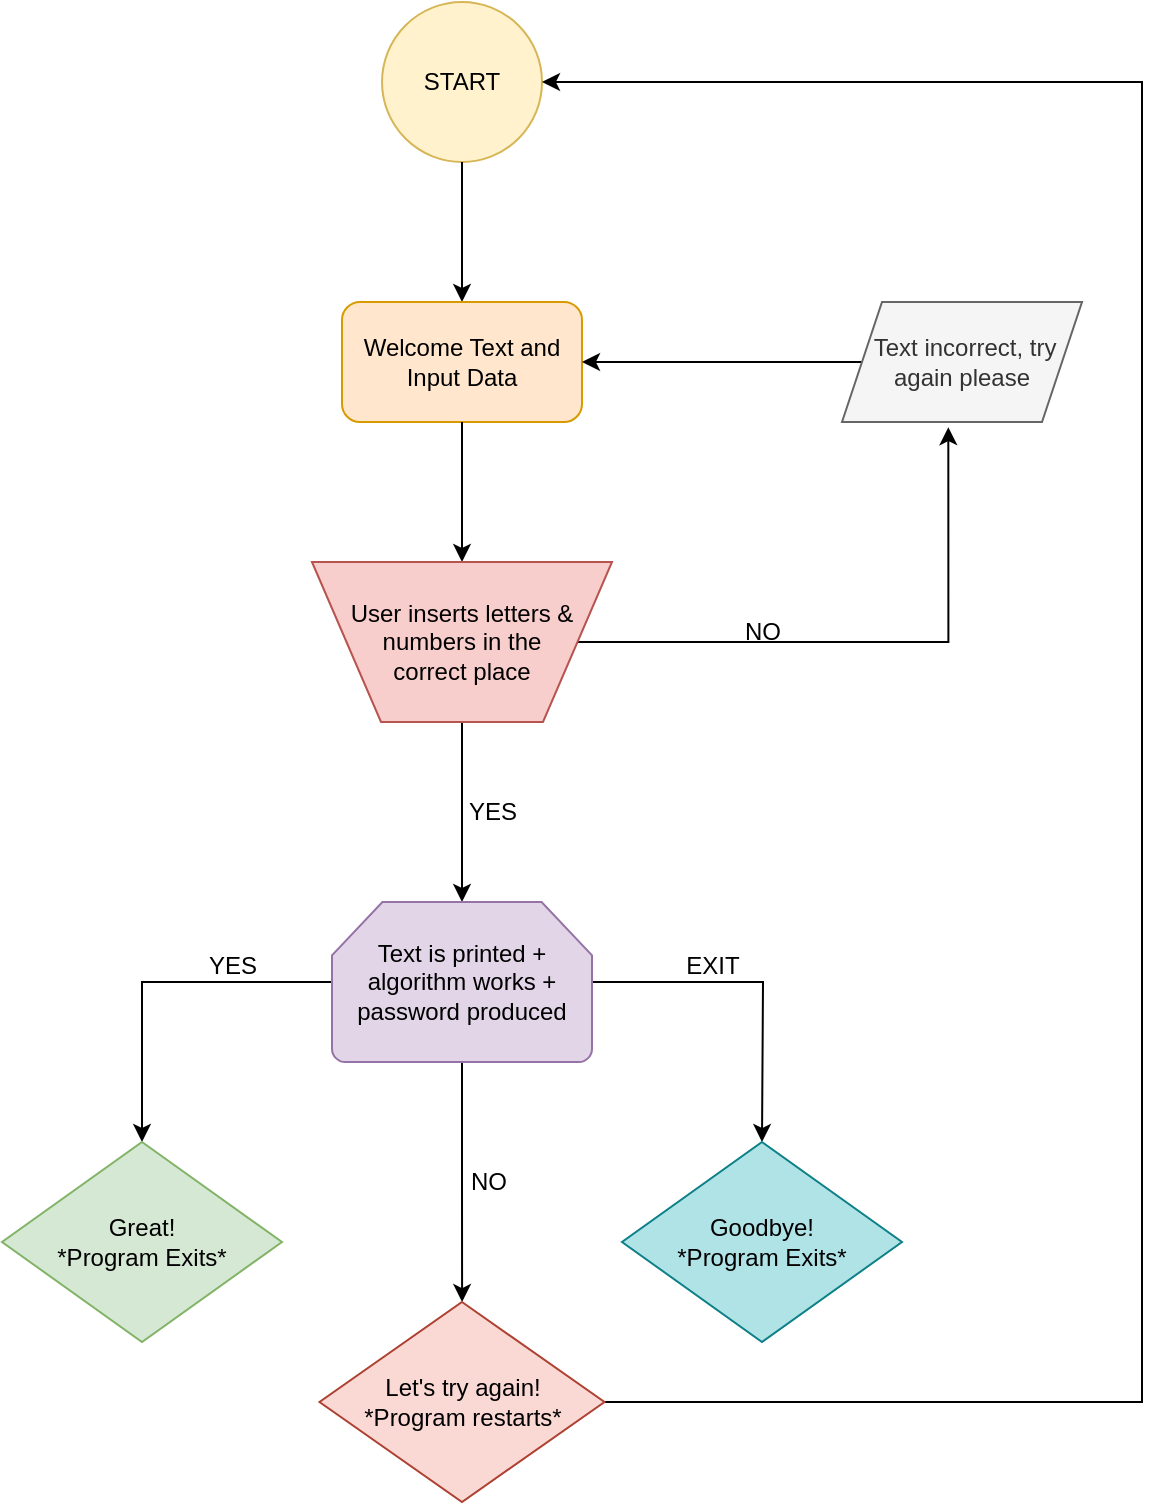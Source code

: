 <mxfile version="20.4.0" type="github">
  <diagram id="C5RBs43oDa-KdzZeNtuy" name="Page-1">
    <mxGraphModel dx="1804" dy="1122" grid="1" gridSize="10" guides="1" tooltips="1" connect="1" arrows="1" fold="1" page="1" pageScale="1" pageWidth="827" pageHeight="1169" math="0" shadow="0">
      <root>
        <mxCell id="WIyWlLk6GJQsqaUBKTNV-0" />
        <mxCell id="WIyWlLk6GJQsqaUBKTNV-1" parent="WIyWlLk6GJQsqaUBKTNV-0" />
        <mxCell id="1GMPOkXHpkv88WCDCDMW-0" value="START" style="ellipse;whiteSpace=wrap;html=1;aspect=fixed;fillColor=#fff2cc;strokeColor=#d6b656;" vertex="1" parent="WIyWlLk6GJQsqaUBKTNV-1">
          <mxGeometry x="360" y="50" width="80" height="80" as="geometry" />
        </mxCell>
        <mxCell id="1GMPOkXHpkv88WCDCDMW-1" value="" style="endArrow=classic;html=1;rounded=0;exitX=0.5;exitY=1;exitDx=0;exitDy=0;" edge="1" parent="WIyWlLk6GJQsqaUBKTNV-1" source="1GMPOkXHpkv88WCDCDMW-0">
          <mxGeometry width="50" height="50" relative="1" as="geometry">
            <mxPoint x="390" y="210" as="sourcePoint" />
            <mxPoint x="400" y="200" as="targetPoint" />
          </mxGeometry>
        </mxCell>
        <mxCell id="1GMPOkXHpkv88WCDCDMW-2" value="Welcome Text and Input Data" style="rounded=1;whiteSpace=wrap;html=1;fillColor=#ffe6cc;strokeColor=#d79b00;" vertex="1" parent="WIyWlLk6GJQsqaUBKTNV-1">
          <mxGeometry x="340" y="200" width="120" height="60" as="geometry" />
        </mxCell>
        <mxCell id="1GMPOkXHpkv88WCDCDMW-3" value="" style="endArrow=classic;html=1;rounded=0;" edge="1" parent="WIyWlLk6GJQsqaUBKTNV-1">
          <mxGeometry width="50" height="50" relative="1" as="geometry">
            <mxPoint x="400" y="260" as="sourcePoint" />
            <mxPoint x="400" y="330" as="targetPoint" />
          </mxGeometry>
        </mxCell>
        <mxCell id="1GMPOkXHpkv88WCDCDMW-10" style="edgeStyle=orthogonalEdgeStyle;rounded=0;orthogonalLoop=1;jettySize=auto;html=1;exitX=1;exitY=0.5;exitDx=0;exitDy=0;entryX=0.443;entryY=1.043;entryDx=0;entryDy=0;entryPerimeter=0;" edge="1" parent="WIyWlLk6GJQsqaUBKTNV-1" source="1GMPOkXHpkv88WCDCDMW-7" target="1GMPOkXHpkv88WCDCDMW-12">
          <mxGeometry relative="1" as="geometry">
            <mxPoint x="640" y="270" as="targetPoint" />
          </mxGeometry>
        </mxCell>
        <mxCell id="1GMPOkXHpkv88WCDCDMW-16" value="" style="edgeStyle=orthogonalEdgeStyle;rounded=0;orthogonalLoop=1;jettySize=auto;html=1;" edge="1" parent="WIyWlLk6GJQsqaUBKTNV-1" source="1GMPOkXHpkv88WCDCDMW-7">
          <mxGeometry relative="1" as="geometry">
            <mxPoint x="400" y="500" as="targetPoint" />
          </mxGeometry>
        </mxCell>
        <mxCell id="1GMPOkXHpkv88WCDCDMW-7" value="User inserts letters &amp;amp; numbers in the&lt;br&gt;correct place" style="verticalLabelPosition=middle;verticalAlign=middle;html=1;shape=trapezoid;perimeter=trapezoidPerimeter;whiteSpace=wrap;size=0.23;arcSize=10;flipV=1;labelPosition=center;align=center;fillColor=#f8cecc;strokeColor=#b85450;" vertex="1" parent="WIyWlLk6GJQsqaUBKTNV-1">
          <mxGeometry x="325" y="330" width="150" height="80" as="geometry" />
        </mxCell>
        <mxCell id="1GMPOkXHpkv88WCDCDMW-11" value="NO" style="text;html=1;align=center;verticalAlign=middle;resizable=0;points=[];autosize=1;strokeColor=none;fillColor=none;" vertex="1" parent="WIyWlLk6GJQsqaUBKTNV-1">
          <mxGeometry x="530" y="350" width="40" height="30" as="geometry" />
        </mxCell>
        <mxCell id="1GMPOkXHpkv88WCDCDMW-14" value="" style="edgeStyle=orthogonalEdgeStyle;rounded=0;orthogonalLoop=1;jettySize=auto;html=1;entryX=1;entryY=0.5;entryDx=0;entryDy=0;" edge="1" parent="WIyWlLk6GJQsqaUBKTNV-1" source="1GMPOkXHpkv88WCDCDMW-12" target="1GMPOkXHpkv88WCDCDMW-2">
          <mxGeometry relative="1" as="geometry">
            <mxPoint x="490" y="230" as="targetPoint" />
          </mxGeometry>
        </mxCell>
        <mxCell id="1GMPOkXHpkv88WCDCDMW-12" value="&amp;nbsp; Text incorrect, try&amp;nbsp; again please" style="shape=parallelogram;perimeter=parallelogramPerimeter;whiteSpace=wrap;html=1;fixedSize=1;fillColor=#f5f5f5;fontColor=#333333;strokeColor=#666666;" vertex="1" parent="WIyWlLk6GJQsqaUBKTNV-1">
          <mxGeometry x="590" y="200" width="120" height="60" as="geometry" />
        </mxCell>
        <mxCell id="1GMPOkXHpkv88WCDCDMW-21" value="" style="edgeStyle=orthogonalEdgeStyle;rounded=0;orthogonalLoop=1;jettySize=auto;html=1;" edge="1" parent="WIyWlLk6GJQsqaUBKTNV-1" source="1GMPOkXHpkv88WCDCDMW-19" target="1GMPOkXHpkv88WCDCDMW-20">
          <mxGeometry relative="1" as="geometry" />
        </mxCell>
        <mxCell id="1GMPOkXHpkv88WCDCDMW-23" value="" style="edgeStyle=orthogonalEdgeStyle;rounded=0;orthogonalLoop=1;jettySize=auto;html=1;" edge="1" parent="WIyWlLk6GJQsqaUBKTNV-1" source="1GMPOkXHpkv88WCDCDMW-19" target="1GMPOkXHpkv88WCDCDMW-22">
          <mxGeometry relative="1" as="geometry" />
        </mxCell>
        <mxCell id="1GMPOkXHpkv88WCDCDMW-26" value="" style="edgeStyle=orthogonalEdgeStyle;rounded=0;orthogonalLoop=1;jettySize=auto;html=1;" edge="1" parent="WIyWlLk6GJQsqaUBKTNV-1" source="1GMPOkXHpkv88WCDCDMW-19">
          <mxGeometry relative="1" as="geometry">
            <mxPoint x="550" y="620" as="targetPoint" />
          </mxGeometry>
        </mxCell>
        <mxCell id="1GMPOkXHpkv88WCDCDMW-19" value="Text is printed + algorithm works + password produced" style="strokeWidth=1;html=1;shape=mxgraph.flowchart.loop_limit;whiteSpace=wrap;fillColor=#e1d5e7;strokeColor=#9673a6;" vertex="1" parent="WIyWlLk6GJQsqaUBKTNV-1">
          <mxGeometry x="335" y="500" width="130" height="80" as="geometry" />
        </mxCell>
        <mxCell id="1GMPOkXHpkv88WCDCDMW-20" value="Great!&lt;br&gt;*Program Exits*" style="rhombus;whiteSpace=wrap;html=1;strokeWidth=1;fillColor=#d5e8d4;strokeColor=#82b366;" vertex="1" parent="WIyWlLk6GJQsqaUBKTNV-1">
          <mxGeometry x="170" y="620" width="140" height="100" as="geometry" />
        </mxCell>
        <mxCell id="1GMPOkXHpkv88WCDCDMW-27" value="" style="edgeStyle=orthogonalEdgeStyle;rounded=0;orthogonalLoop=1;jettySize=auto;html=1;entryX=1;entryY=0.5;entryDx=0;entryDy=0;" edge="1" parent="WIyWlLk6GJQsqaUBKTNV-1" source="1GMPOkXHpkv88WCDCDMW-22" target="1GMPOkXHpkv88WCDCDMW-0">
          <mxGeometry relative="1" as="geometry">
            <mxPoint x="770" y="720" as="targetPoint" />
            <Array as="points">
              <mxPoint x="740" y="750" />
              <mxPoint x="740" y="90" />
            </Array>
          </mxGeometry>
        </mxCell>
        <mxCell id="1GMPOkXHpkv88WCDCDMW-22" value="Let&#39;s try again!&lt;br&gt;*Program restarts*" style="rhombus;whiteSpace=wrap;html=1;strokeWidth=1;fillColor=#fad9d5;strokeColor=#ae4132;" vertex="1" parent="WIyWlLk6GJQsqaUBKTNV-1">
          <mxGeometry x="328.75" y="700" width="142.5" height="100" as="geometry" />
        </mxCell>
        <mxCell id="1GMPOkXHpkv88WCDCDMW-24" value="Goodbye!&lt;br&gt;*Program Exits*" style="rhombus;whiteSpace=wrap;html=1;strokeWidth=1;fillColor=#b0e3e6;strokeColor=#0e8088;" vertex="1" parent="WIyWlLk6GJQsqaUBKTNV-1">
          <mxGeometry x="480" y="620" width="140" height="100" as="geometry" />
        </mxCell>
        <mxCell id="1GMPOkXHpkv88WCDCDMW-28" value="YES" style="text;html=1;align=center;verticalAlign=middle;resizable=0;points=[];autosize=1;strokeColor=none;fillColor=none;" vertex="1" parent="WIyWlLk6GJQsqaUBKTNV-1">
          <mxGeometry x="390" y="440" width="50" height="30" as="geometry" />
        </mxCell>
        <mxCell id="1GMPOkXHpkv88WCDCDMW-29" value="YES" style="text;html=1;align=center;verticalAlign=middle;resizable=0;points=[];autosize=1;strokeColor=none;fillColor=none;" vertex="1" parent="WIyWlLk6GJQsqaUBKTNV-1">
          <mxGeometry x="260" y="517" width="50" height="30" as="geometry" />
        </mxCell>
        <mxCell id="1GMPOkXHpkv88WCDCDMW-30" value="EXIT" style="text;html=1;align=center;verticalAlign=middle;resizable=0;points=[];autosize=1;strokeColor=none;fillColor=none;" vertex="1" parent="WIyWlLk6GJQsqaUBKTNV-1">
          <mxGeometry x="500" y="517" width="50" height="30" as="geometry" />
        </mxCell>
        <mxCell id="1GMPOkXHpkv88WCDCDMW-31" value="NO" style="text;html=1;align=center;verticalAlign=middle;resizable=0;points=[];autosize=1;strokeColor=none;fillColor=none;" vertex="1" parent="WIyWlLk6GJQsqaUBKTNV-1">
          <mxGeometry x="393" y="625" width="40" height="30" as="geometry" />
        </mxCell>
      </root>
    </mxGraphModel>
  </diagram>
</mxfile>
